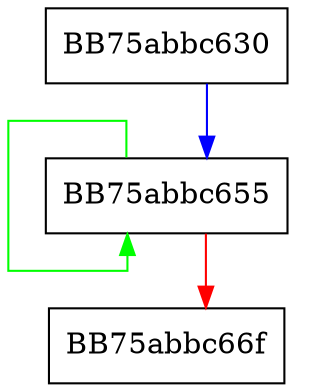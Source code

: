 digraph MMX4_pabsw {
  node [shape="box"];
  graph [splines=ortho];
  BB75abbc630 -> BB75abbc655 [color="blue"];
  BB75abbc655 -> BB75abbc655 [color="green"];
  BB75abbc655 -> BB75abbc66f [color="red"];
}